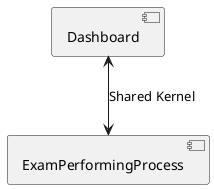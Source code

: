 @startuml

skinparam componentStyle uml2

component [ExamPerformingProcess]
component [Dashboard]

[Dashboard]<-->[ExamPerformingProcess] : Shared Kernel



@enduml
